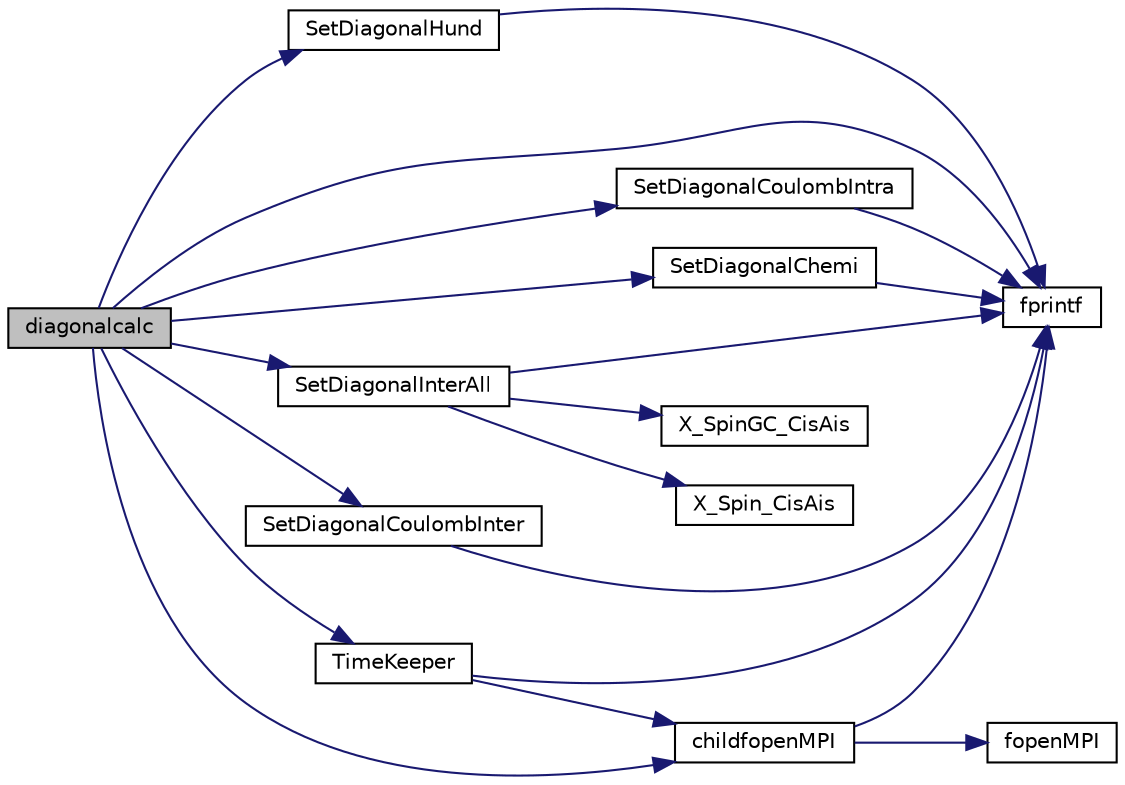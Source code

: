 digraph "diagonalcalc"
{
 // INTERACTIVE_SVG=YES
  edge [fontname="Helvetica",fontsize="10",labelfontname="Helvetica",labelfontsize="10"];
  node [fontname="Helvetica",fontsize="10",shape=record];
  rankdir="LR";
  Node1 [label="diagonalcalc",height=0.2,width=0.4,color="black", fillcolor="grey75", style="filled", fontcolor="black"];
  Node1 -> Node2 [color="midnightblue",fontsize="10",style="solid",fontname="Helvetica"];
  Node2 [label="fprintf",height=0.2,width=0.4,color="black", fillcolor="white", style="filled",URL="$xfreemem__large_8c.html#a5c1bb0da45eec945c4cc3233c7d8427e"];
  Node1 -> Node3 [color="midnightblue",fontsize="10",style="solid",fontname="Helvetica"];
  Node3 [label="childfopenMPI",height=0.2,width=0.4,color="black", fillcolor="white", style="filled",URL="$_file_i_o_8c.html#a7d23a0790b28a52d128e0b93bc832cfb"];
  Node3 -> Node4 [color="midnightblue",fontsize="10",style="solid",fontname="Helvetica"];
  Node4 [label="fopenMPI",height=0.2,width=0.4,color="black", fillcolor="white", style="filled",URL="$wrapper_m_p_i_8h.html#a405f88de519282b8e7605988745f42ae"];
  Node3 -> Node2 [color="midnightblue",fontsize="10",style="solid",fontname="Helvetica"];
  Node1 -> Node5 [color="midnightblue",fontsize="10",style="solid",fontname="Helvetica"];
  Node5 [label="SetDiagonalCoulombIntra",height=0.2,width=0.4,color="black", fillcolor="white", style="filled",URL="$diagonalcalc_8c.html#a22a1999d5b296f0a74fb82b743fa9726"];
  Node5 -> Node2 [color="midnightblue",fontsize="10",style="solid",fontname="Helvetica"];
  Node1 -> Node6 [color="midnightblue",fontsize="10",style="solid",fontname="Helvetica"];
  Node6 [label="SetDiagonalChemi",height=0.2,width=0.4,color="black", fillcolor="white", style="filled",URL="$diagonalcalc_8c.html#a00adcf9c6465dee27ddea7aaba192d55"];
  Node6 -> Node2 [color="midnightblue",fontsize="10",style="solid",fontname="Helvetica"];
  Node1 -> Node7 [color="midnightblue",fontsize="10",style="solid",fontname="Helvetica"];
  Node7 [label="SetDiagonalCoulombInter",height=0.2,width=0.4,color="black", fillcolor="white", style="filled",URL="$diagonalcalc_8c.html#ad156d4ecf512cad7cc25a2335f6a0dfa"];
  Node7 -> Node2 [color="midnightblue",fontsize="10",style="solid",fontname="Helvetica"];
  Node1 -> Node8 [color="midnightblue",fontsize="10",style="solid",fontname="Helvetica"];
  Node8 [label="SetDiagonalHund",height=0.2,width=0.4,color="black", fillcolor="white", style="filled",URL="$diagonalcalc_8c.html#af04a82b5b93ad889ade475b78fee9d77"];
  Node8 -> Node2 [color="midnightblue",fontsize="10",style="solid",fontname="Helvetica"];
  Node1 -> Node9 [color="midnightblue",fontsize="10",style="solid",fontname="Helvetica"];
  Node9 [label="SetDiagonalInterAll",height=0.2,width=0.4,color="black", fillcolor="white", style="filled",URL="$diagonalcalc_8c.html#ae588fc8c4ab14261d3cd5f1c36a658aa"];
  Node9 -> Node10 [color="midnightblue",fontsize="10",style="solid",fontname="Helvetica"];
  Node10 [label="X_Spin_CisAis",height=0.2,width=0.4,color="black", fillcolor="white", style="filled",URL="$mltply_8h.html#a93558eb8cb0c4df2ce01e0611b771f66"];
  Node9 -> Node11 [color="midnightblue",fontsize="10",style="solid",fontname="Helvetica"];
  Node11 [label="X_SpinGC_CisAis",height=0.2,width=0.4,color="black", fillcolor="white", style="filled",URL="$mltply_8h.html#a5d9e5a462ca77248cbae177465fa02c3"];
  Node9 -> Node2 [color="midnightblue",fontsize="10",style="solid",fontname="Helvetica"];
  Node1 -> Node12 [color="midnightblue",fontsize="10",style="solid",fontname="Helvetica"];
  Node12 [label="TimeKeeper",height=0.2,width=0.4,color="black", fillcolor="white", style="filled",URL="$log_8h.html#a5c659bb0ba9e5d8a508c6cb6b7431f23",tooltip="Functions for writing a time log. "];
  Node12 -> Node3 [color="midnightblue",fontsize="10",style="solid",fontname="Helvetica"];
  Node12 -> Node2 [color="midnightblue",fontsize="10",style="solid",fontname="Helvetica"];
}
